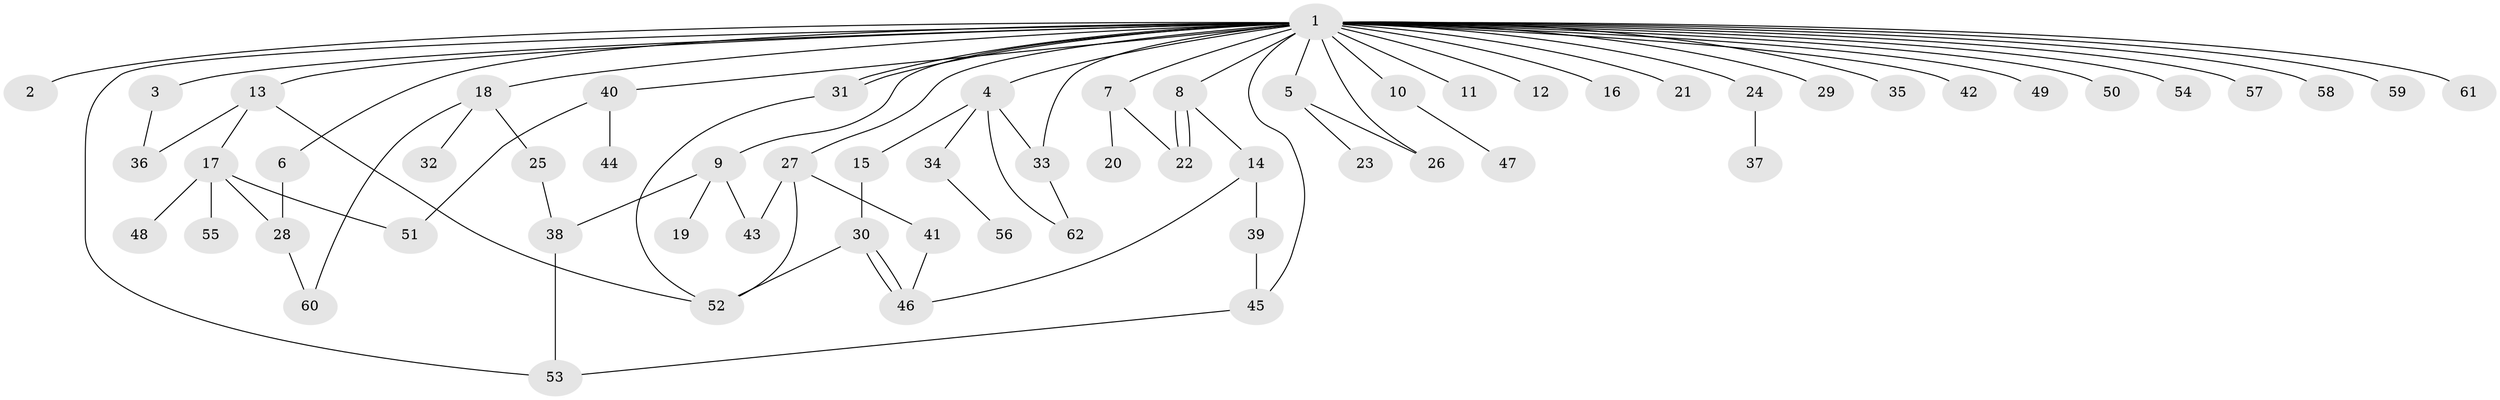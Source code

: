 // coarse degree distribution, {18: 0.041666666666666664, 1: 0.875, 4: 0.041666666666666664, 5: 0.041666666666666664}
// Generated by graph-tools (version 1.1) at 2025/50/03/04/25 21:50:18]
// undirected, 62 vertices, 82 edges
graph export_dot {
graph [start="1"]
  node [color=gray90,style=filled];
  1;
  2;
  3;
  4;
  5;
  6;
  7;
  8;
  9;
  10;
  11;
  12;
  13;
  14;
  15;
  16;
  17;
  18;
  19;
  20;
  21;
  22;
  23;
  24;
  25;
  26;
  27;
  28;
  29;
  30;
  31;
  32;
  33;
  34;
  35;
  36;
  37;
  38;
  39;
  40;
  41;
  42;
  43;
  44;
  45;
  46;
  47;
  48;
  49;
  50;
  51;
  52;
  53;
  54;
  55;
  56;
  57;
  58;
  59;
  60;
  61;
  62;
  1 -- 2;
  1 -- 3;
  1 -- 4;
  1 -- 5;
  1 -- 6;
  1 -- 7;
  1 -- 8;
  1 -- 9;
  1 -- 10;
  1 -- 11;
  1 -- 12;
  1 -- 13;
  1 -- 16;
  1 -- 18;
  1 -- 21;
  1 -- 24;
  1 -- 26;
  1 -- 27;
  1 -- 29;
  1 -- 31;
  1 -- 31;
  1 -- 33;
  1 -- 35;
  1 -- 40;
  1 -- 42;
  1 -- 45;
  1 -- 49;
  1 -- 50;
  1 -- 53;
  1 -- 54;
  1 -- 57;
  1 -- 58;
  1 -- 59;
  1 -- 61;
  3 -- 36;
  4 -- 15;
  4 -- 33;
  4 -- 34;
  4 -- 62;
  5 -- 23;
  5 -- 26;
  6 -- 28;
  7 -- 20;
  7 -- 22;
  8 -- 14;
  8 -- 22;
  8 -- 22;
  9 -- 19;
  9 -- 38;
  9 -- 43;
  10 -- 47;
  13 -- 17;
  13 -- 36;
  13 -- 52;
  14 -- 39;
  14 -- 46;
  15 -- 30;
  17 -- 28;
  17 -- 48;
  17 -- 51;
  17 -- 55;
  18 -- 25;
  18 -- 32;
  18 -- 60;
  24 -- 37;
  25 -- 38;
  27 -- 41;
  27 -- 43;
  27 -- 52;
  28 -- 60;
  30 -- 46;
  30 -- 46;
  30 -- 52;
  31 -- 52;
  33 -- 62;
  34 -- 56;
  38 -- 53;
  39 -- 45;
  40 -- 44;
  40 -- 51;
  41 -- 46;
  45 -- 53;
}
